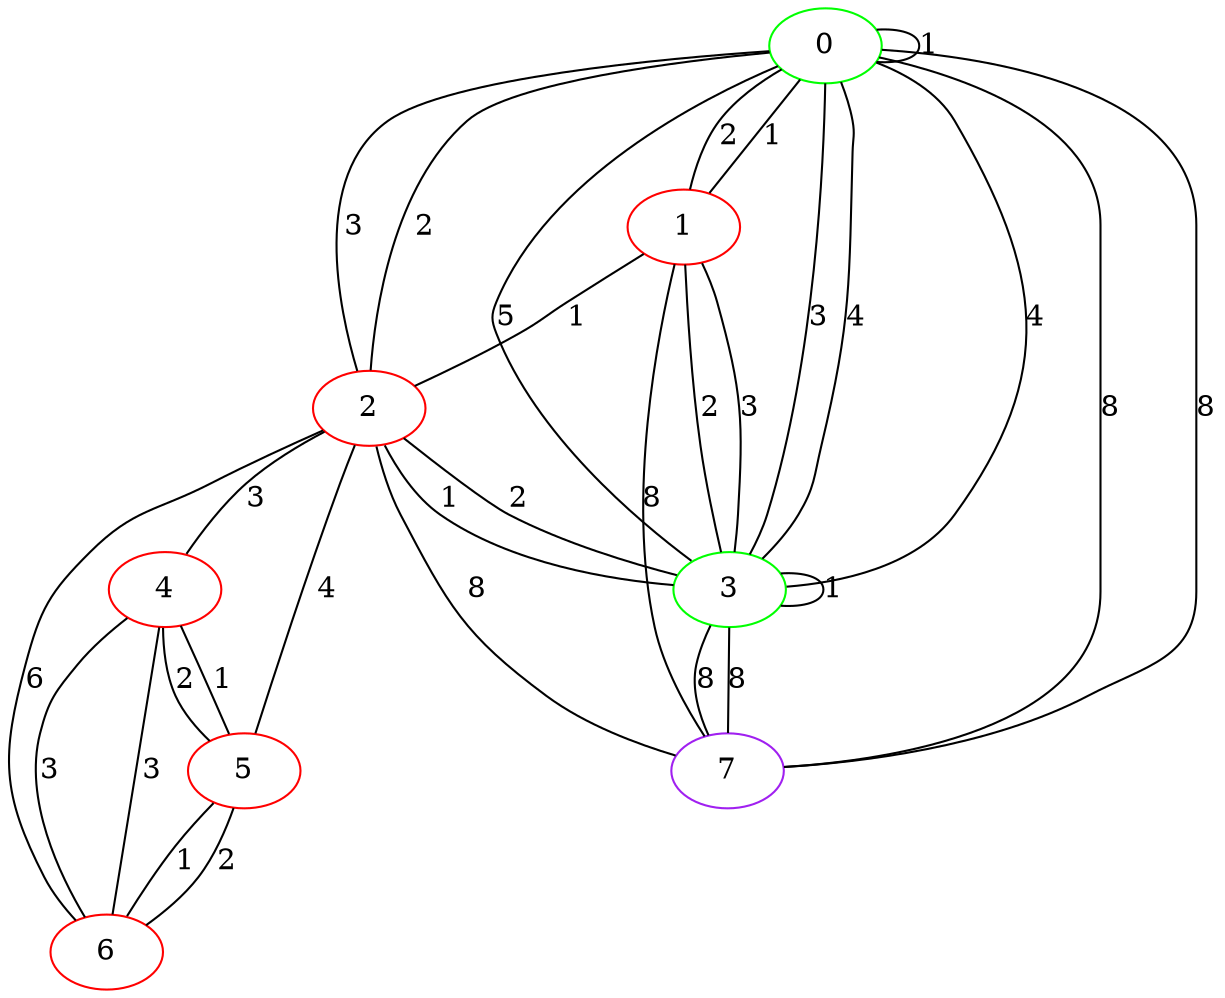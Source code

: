 graph "" {
0 [color=green, weight=2];
1 [color=red, weight=1];
2 [color=red, weight=1];
3 [color=green, weight=2];
4 [color=red, weight=1];
5 [color=red, weight=1];
6 [color=red, weight=1];
7 [color=purple, weight=4];
0 -- 0  [key=0, label=1];
0 -- 1  [key=0, label=2];
0 -- 1  [key=1, label=1];
0 -- 2  [key=0, label=3];
0 -- 2  [key=1, label=2];
0 -- 3  [key=0, label=4];
0 -- 3  [key=1, label=5];
0 -- 3  [key=2, label=3];
0 -- 3  [key=3, label=4];
0 -- 7  [key=0, label=8];
0 -- 7  [key=1, label=8];
1 -- 2  [key=0, label=1];
1 -- 3  [key=0, label=2];
1 -- 3  [key=1, label=3];
1 -- 7  [key=0, label=8];
2 -- 3  [key=0, label=1];
2 -- 3  [key=1, label=2];
2 -- 4  [key=0, label=3];
2 -- 5  [key=0, label=4];
2 -- 6  [key=0, label=6];
2 -- 7  [key=0, label=8];
3 -- 3  [key=0, label=1];
3 -- 7  [key=0, label=8];
3 -- 7  [key=1, label=8];
4 -- 5  [key=0, label=1];
4 -- 5  [key=1, label=2];
4 -- 6  [key=0, label=3];
4 -- 6  [key=1, label=3];
5 -- 6  [key=0, label=2];
5 -- 6  [key=1, label=1];
}
